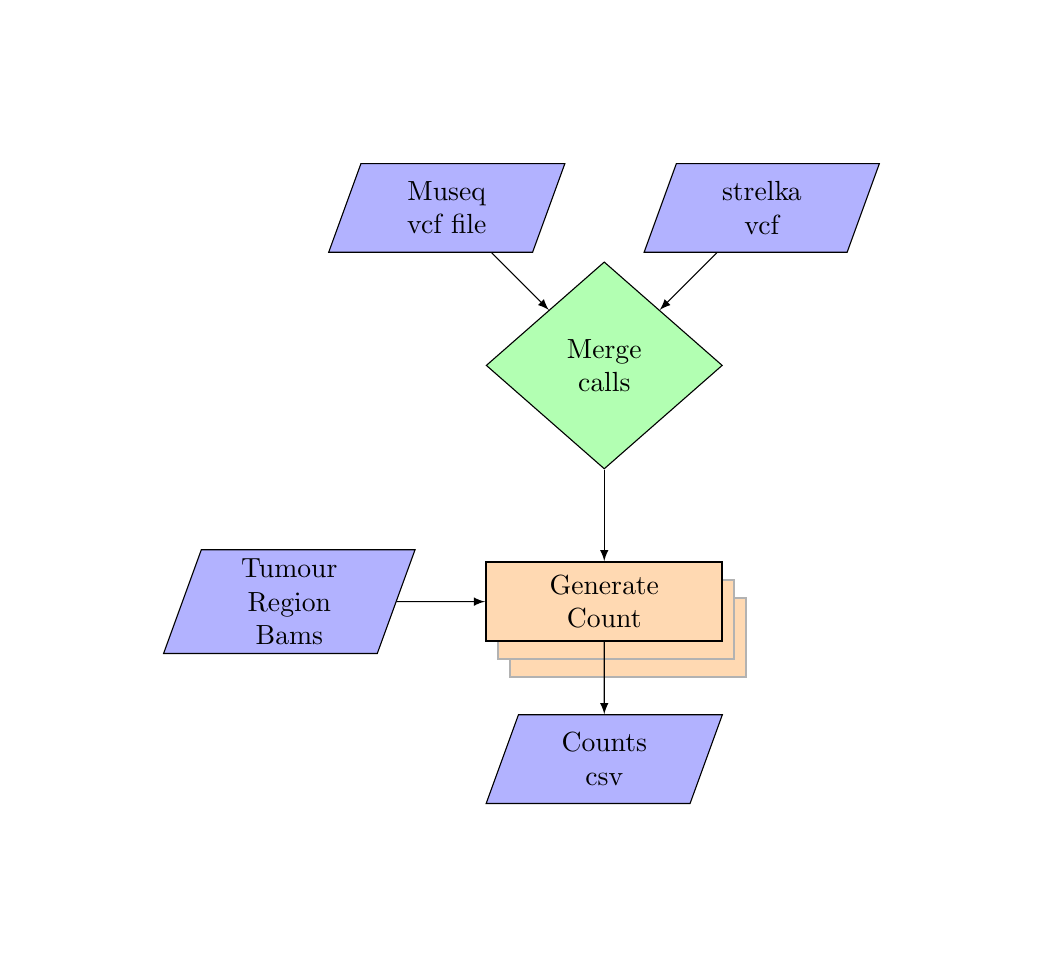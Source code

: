 \documentclass[class=minimal,border=2pt]{standalone}
\usepackage[utf8]{inputenc}
\usepackage{tikz}
\usepackage{adjustbox}
\usetikzlibrary{shapes.geometric, arrows, shadows, positioning, calc}
\pagenumbering{gobble}

\tikzset{multiple/.style = {double copy shadow={shadow xshift=1ex,shadow
         yshift=-1.5ex,draw=black!30},fill=white,draw=black,thick,minimum height = 1cm,minimum
           width=2cm},
         ordinary/.style = {rectangle,draw,thick,minimum height = 1cm,minimum width=2cm}}

\tikzstyle{startstop} = [rectangle, rounded corners, minimum width=3cm, minimum height=1cm,text centered, draw=black, fill=red!30]
\tikzstyle{io} = [trapezium, trapezium left angle=70, trapezium right angle=110, minimum width=3cm, minimum height=1cm, text centered, draw=black, fill=blue!30]
\tikzstyle{process} = [rectangle, minimum width=3cm, minimum height=1cm, text centered, text width=3cm, draw=black, fill=orange!30]
\tikzstyle{pprocess} = [multiple, minimum width=3cm, minimum height=1cm, text centered, text width=3cm, draw=black, fill=orange!30]

\tikzstyle{decision} = [diamond, minimum width=3cm, minimum height=1cm, text centered, draw=black, fill=green!30]
\tikzstyle{arrow} = [thick,->,>=stealth]

\begin{document}
\begin{adjustbox}{margin=2cm}

\begin{tikzpicture}[node distance=2cm]

\node (museq_vcf) [io, text width=1.5cm, xshift=4cm] {Museq vcf file};
\node (strelka_vcf) [io, text width=1.5cm, xshift=8cm] {strelka vcf};

\node (merge_snv) [decision, text width=1.5cm, below of=museq_vcf, xshift=2cm] {Merge calls};
\draw[-latex] (museq_vcf) -- coordinate (ab) (merge_snv);
\draw[-latex] (strelka_vcf) -- coordinate (ab) (merge_snv);

\node (tumour_bams) [io, text width=2cm, below of=merge_snv, xshift=-4cm, yshift=-1cm] {Tumour Region Bams};

\node (counting) [pprocess, text width=1.5cm, below of=merge_snv, yshift=-1cm] {Generate Count};
\draw[-latex] (merge_snv) -- coordinate (ab) (counting);
\draw[-latex] (tumour_bams) -- coordinate (ab) (counting);

\node (counts) [io, text width=1.5cm, below of=counting] {Counts csv};
\draw[-latex] (counting) -- coordinate (ab) (counts);

\end{tikzpicture}

\end{adjustbox}
\end{document}